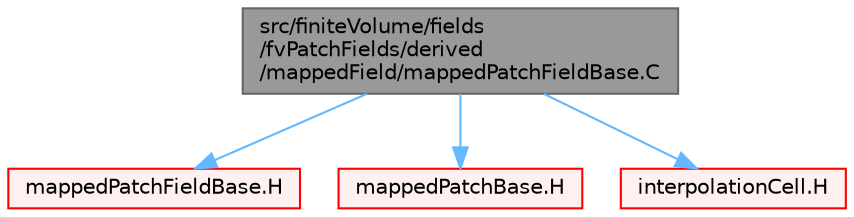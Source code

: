 digraph "src/finiteVolume/fields/fvPatchFields/derived/mappedField/mappedPatchFieldBase.C"
{
 // LATEX_PDF_SIZE
  bgcolor="transparent";
  edge [fontname=Helvetica,fontsize=10,labelfontname=Helvetica,labelfontsize=10];
  node [fontname=Helvetica,fontsize=10,shape=box,height=0.2,width=0.4];
  Node1 [id="Node000001",label="src/finiteVolume/fields\l/fvPatchFields/derived\l/mappedField/mappedPatchFieldBase.C",height=0.2,width=0.4,color="gray40", fillcolor="grey60", style="filled", fontcolor="black",tooltip=" "];
  Node1 -> Node2 [id="edge1_Node000001_Node000002",color="steelblue1",style="solid",tooltip=" "];
  Node2 [id="Node000002",label="mappedPatchFieldBase.H",height=0.2,width=0.4,color="red", fillcolor="#FFF0F0", style="filled",URL="$mappedPatchFieldBase_8H.html",tooltip=" "];
  Node1 -> Node269 [id="edge2_Node000001_Node000269",color="steelblue1",style="solid",tooltip=" "];
  Node269 [id="Node000269",label="mappedPatchBase.H",height=0.2,width=0.4,color="red", fillcolor="#FFF0F0", style="filled",URL="$mappedPatchBase_8H.html",tooltip=" "];
  Node1 -> Node315 [id="edge3_Node000001_Node000315",color="steelblue1",style="solid",tooltip=" "];
  Node315 [id="Node000315",label="interpolationCell.H",height=0.2,width=0.4,color="red", fillcolor="#FFF0F0", style="filled",URL="$interpolationCell_8H.html",tooltip=" "];
}
